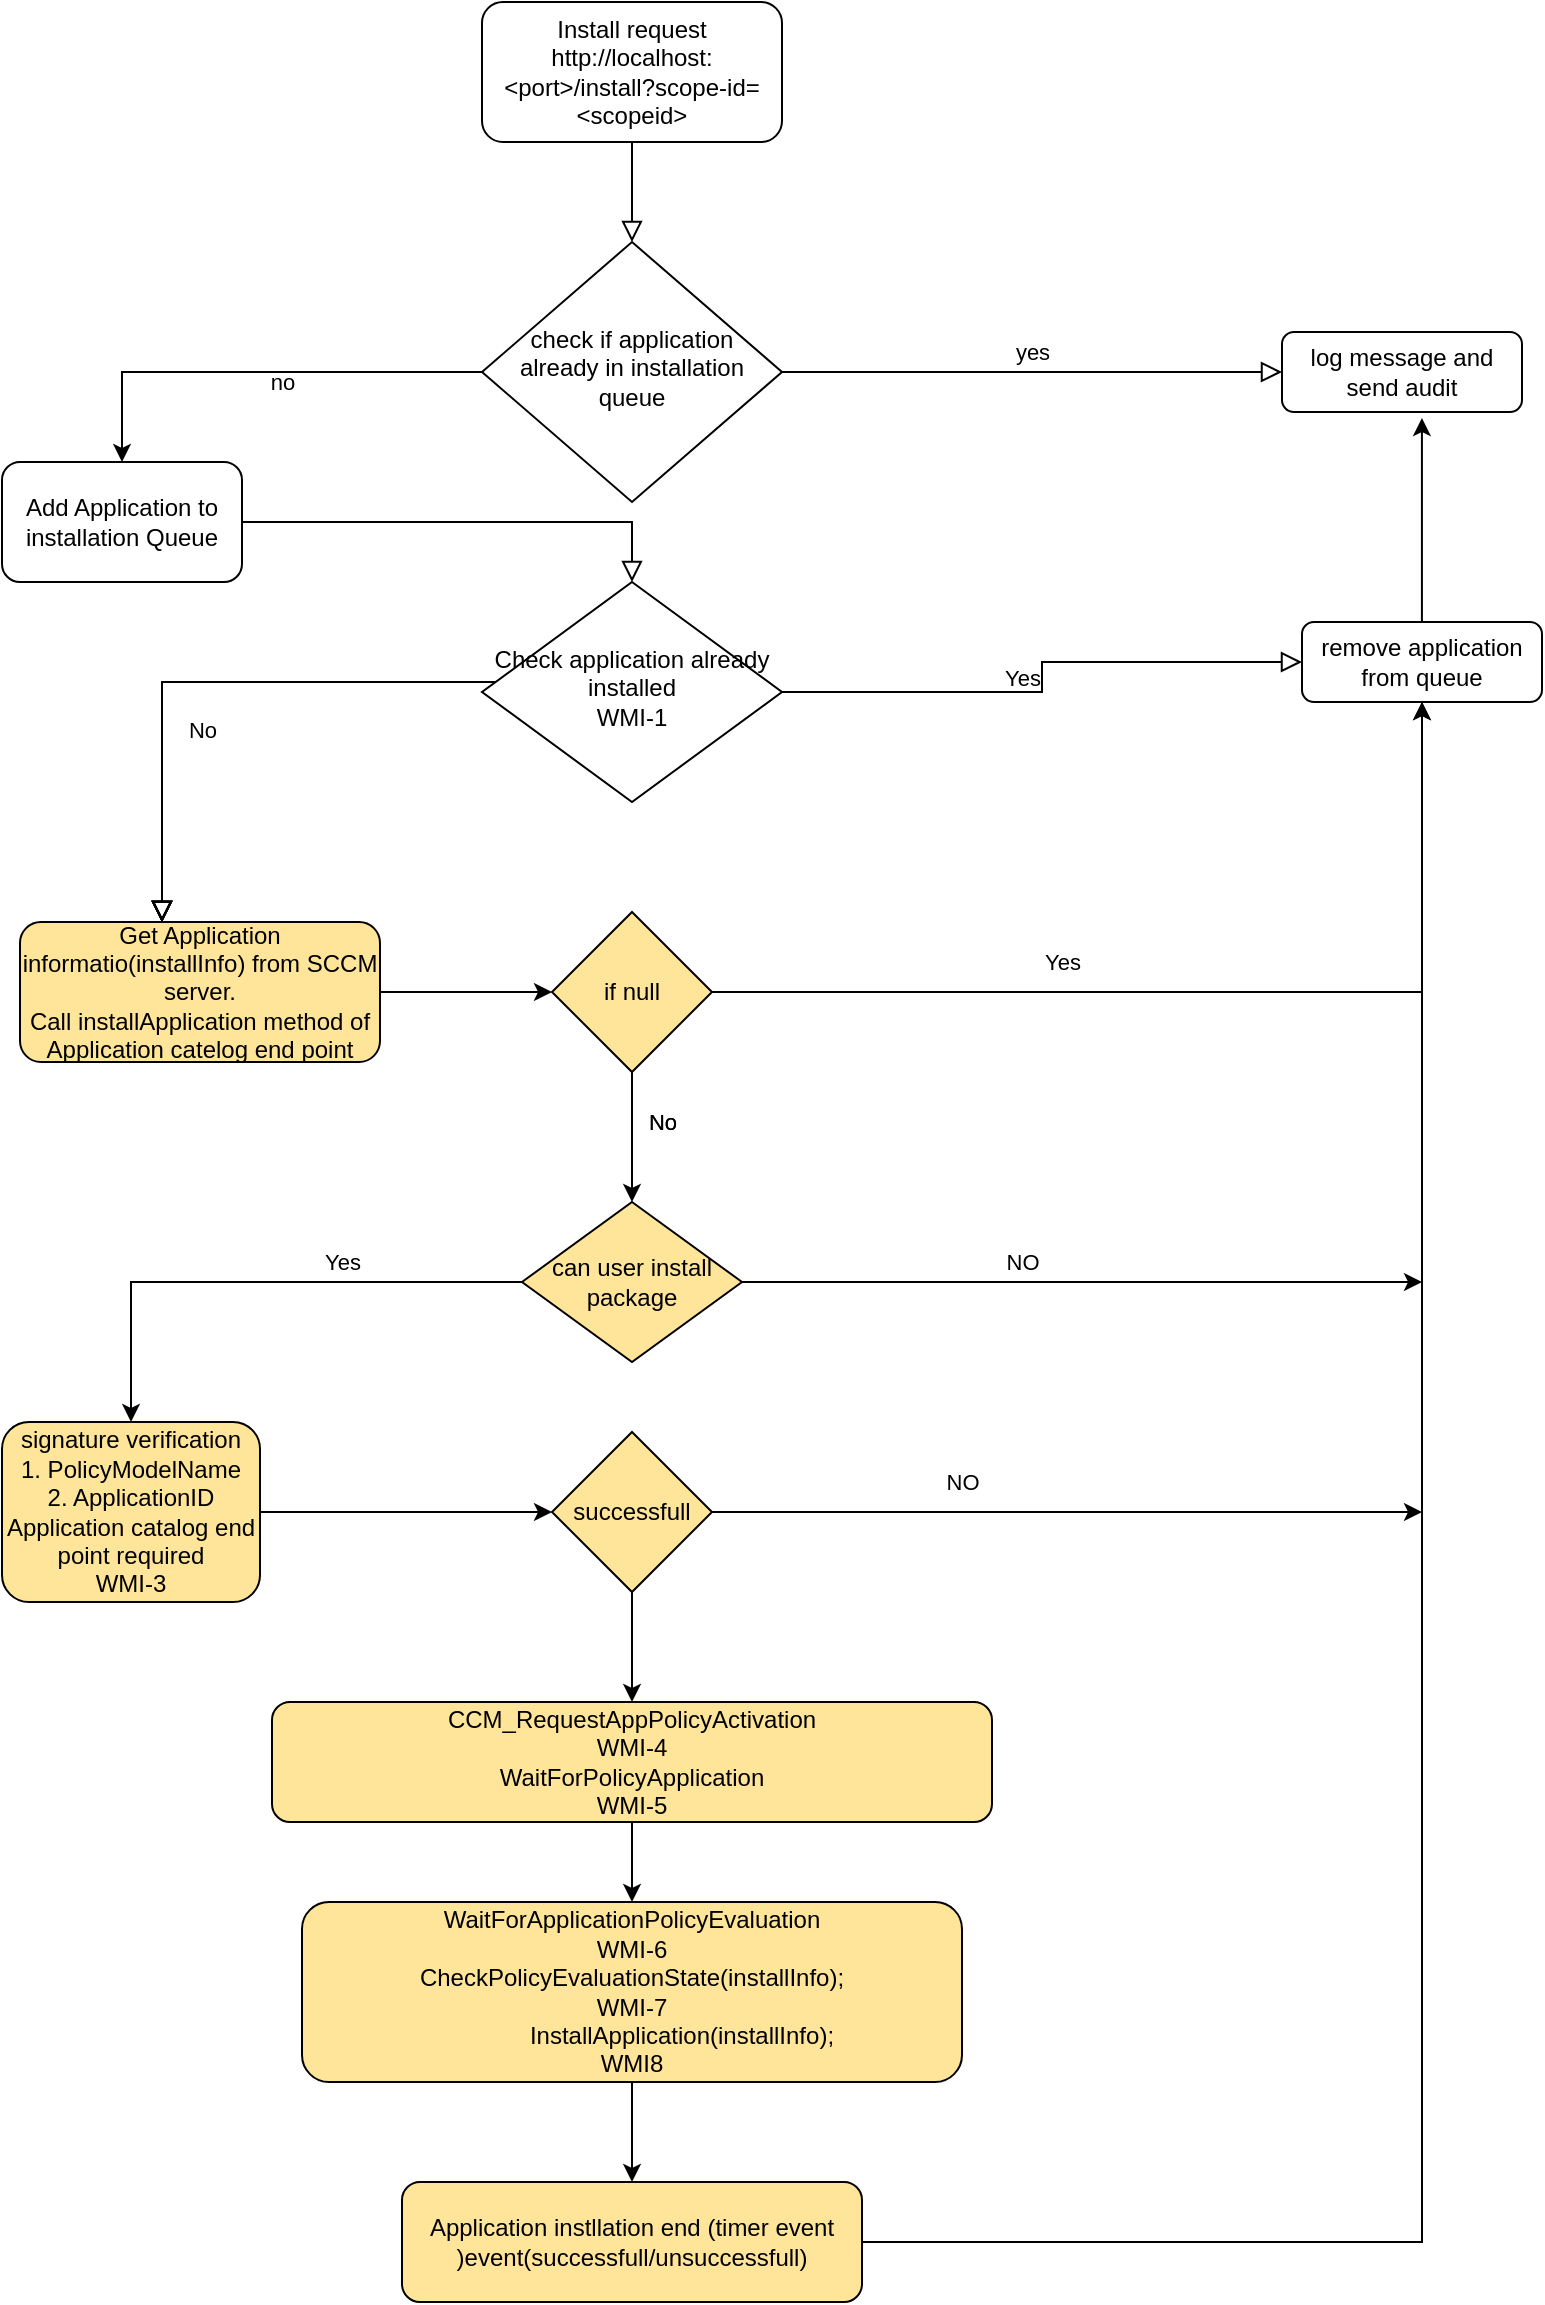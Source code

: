 <mxfile version="13.5.1" type="github">
  <diagram id="C5RBs43oDa-KdzZeNtuy" name="Page-1">
    <mxGraphModel dx="868" dy="439" grid="1" gridSize="10" guides="1" tooltips="1" connect="1" arrows="1" fold="1" page="1" pageScale="1" pageWidth="827" pageHeight="1169" math="0" shadow="0">
      <root>
        <mxCell id="WIyWlLk6GJQsqaUBKTNV-0" />
        <mxCell id="WIyWlLk6GJQsqaUBKTNV-1" parent="WIyWlLk6GJQsqaUBKTNV-0" />
        <mxCell id="WIyWlLk6GJQsqaUBKTNV-2" value="" style="rounded=0;html=1;jettySize=auto;orthogonalLoop=1;fontSize=11;endArrow=block;endFill=0;endSize=8;strokeWidth=1;shadow=0;labelBackgroundColor=none;edgeStyle=orthogonalEdgeStyle;" parent="WIyWlLk6GJQsqaUBKTNV-1" source="WIyWlLk6GJQsqaUBKTNV-3" target="WIyWlLk6GJQsqaUBKTNV-6" edge="1">
          <mxGeometry relative="1" as="geometry" />
        </mxCell>
        <mxCell id="WIyWlLk6GJQsqaUBKTNV-3" value="&lt;div&gt;Install request&lt;/div&gt;&lt;div&gt;http://localhost:&amp;lt;port&amp;gt;/install?scope-id=&amp;lt;scopeid&amp;gt;&lt;br&gt;&lt;/div&gt;" style="rounded=1;whiteSpace=wrap;html=1;fontSize=12;glass=0;strokeWidth=1;shadow=0;" parent="WIyWlLk6GJQsqaUBKTNV-1" vertex="1">
          <mxGeometry x="250" width="150" height="70" as="geometry" />
        </mxCell>
        <mxCell id="WIyWlLk6GJQsqaUBKTNV-4" value="no" style="rounded=0;html=1;jettySize=auto;orthogonalLoop=1;fontSize=11;endArrow=block;endFill=0;endSize=8;strokeWidth=1;shadow=0;labelBackgroundColor=none;edgeStyle=orthogonalEdgeStyle;exitX=1;exitY=0.5;exitDx=0;exitDy=0;" parent="WIyWlLk6GJQsqaUBKTNV-1" source="pWM3bwc5xP9ZBW1kvqXN-0" target="WIyWlLk6GJQsqaUBKTNV-10" edge="1">
          <mxGeometry x="-0.822" y="70" relative="1" as="geometry">
            <mxPoint as="offset" />
            <Array as="points">
              <mxPoint x="325" y="260" />
            </Array>
          </mxGeometry>
        </mxCell>
        <mxCell id="WIyWlLk6GJQsqaUBKTNV-5" value="yes" style="edgeStyle=orthogonalEdgeStyle;rounded=0;html=1;jettySize=auto;orthogonalLoop=1;fontSize=11;endArrow=block;endFill=0;endSize=8;strokeWidth=1;shadow=0;labelBackgroundColor=none;" parent="WIyWlLk6GJQsqaUBKTNV-1" source="WIyWlLk6GJQsqaUBKTNV-6" target="WIyWlLk6GJQsqaUBKTNV-7" edge="1">
          <mxGeometry y="10" relative="1" as="geometry">
            <mxPoint as="offset" />
          </mxGeometry>
        </mxCell>
        <mxCell id="m49f3VbfArDvr9oFj0-C-15" style="edgeStyle=orthogonalEdgeStyle;rounded=0;orthogonalLoop=1;jettySize=auto;html=1;entryX=0.5;entryY=0;entryDx=0;entryDy=0;" edge="1" parent="WIyWlLk6GJQsqaUBKTNV-1" source="WIyWlLk6GJQsqaUBKTNV-6" target="pWM3bwc5xP9ZBW1kvqXN-0">
          <mxGeometry relative="1" as="geometry" />
        </mxCell>
        <mxCell id="WIyWlLk6GJQsqaUBKTNV-6" value="check if application already in installation queue" style="rhombus;whiteSpace=wrap;html=1;shadow=0;fontFamily=Helvetica;fontSize=12;align=center;strokeWidth=1;spacing=6;spacingTop=-4;" parent="WIyWlLk6GJQsqaUBKTNV-1" vertex="1">
          <mxGeometry x="250" y="120" width="150" height="130" as="geometry" />
        </mxCell>
        <mxCell id="WIyWlLk6GJQsqaUBKTNV-7" value="log message and send audit" style="rounded=1;whiteSpace=wrap;html=1;fontSize=12;glass=0;strokeWidth=1;shadow=0;" parent="WIyWlLk6GJQsqaUBKTNV-1" vertex="1">
          <mxGeometry x="650" y="165" width="120" height="40" as="geometry" />
        </mxCell>
        <mxCell id="WIyWlLk6GJQsqaUBKTNV-8" value="No" style="rounded=0;html=1;jettySize=auto;orthogonalLoop=1;fontSize=11;endArrow=block;endFill=0;endSize=8;strokeWidth=1;shadow=0;labelBackgroundColor=none;edgeStyle=orthogonalEdgeStyle;" parent="WIyWlLk6GJQsqaUBKTNV-1" source="WIyWlLk6GJQsqaUBKTNV-10" target="WIyWlLk6GJQsqaUBKTNV-11" edge="1">
          <mxGeometry x="0.333" y="20" relative="1" as="geometry">
            <mxPoint as="offset" />
            <Array as="points">
              <mxPoint x="90" y="340" />
            </Array>
          </mxGeometry>
        </mxCell>
        <mxCell id="WIyWlLk6GJQsqaUBKTNV-9" value="Yes" style="edgeStyle=orthogonalEdgeStyle;rounded=0;html=1;jettySize=auto;orthogonalLoop=1;fontSize=11;endArrow=block;endFill=0;endSize=8;strokeWidth=1;shadow=0;labelBackgroundColor=none;" parent="WIyWlLk6GJQsqaUBKTNV-1" source="WIyWlLk6GJQsqaUBKTNV-10" target="WIyWlLk6GJQsqaUBKTNV-12" edge="1">
          <mxGeometry y="10" relative="1" as="geometry">
            <mxPoint as="offset" />
          </mxGeometry>
        </mxCell>
        <mxCell id="WIyWlLk6GJQsqaUBKTNV-10" value="&lt;div&gt;Check application already installed&lt;/div&gt;&lt;div&gt;WMI-1&lt;br&gt;&lt;/div&gt;" style="rhombus;whiteSpace=wrap;html=1;shadow=0;fontFamily=Helvetica;fontSize=12;align=center;strokeWidth=1;spacing=6;spacingTop=-4;" parent="WIyWlLk6GJQsqaUBKTNV-1" vertex="1">
          <mxGeometry x="250" y="290" width="150" height="110" as="geometry" />
        </mxCell>
        <mxCell id="m49f3VbfArDvr9oFj0-C-2" value="" style="edgeStyle=orthogonalEdgeStyle;rounded=0;orthogonalLoop=1;jettySize=auto;html=1;" edge="1" parent="WIyWlLk6GJQsqaUBKTNV-1" source="WIyWlLk6GJQsqaUBKTNV-11" target="pWM3bwc5xP9ZBW1kvqXN-1">
          <mxGeometry relative="1" as="geometry" />
        </mxCell>
        <mxCell id="WIyWlLk6GJQsqaUBKTNV-11" value="&lt;div&gt;Get Application informatio(installInfo) from SCCM server.&lt;/div&gt;&lt;div&gt;Call installApplication method of Application catelog end point&lt;br&gt;&lt;/div&gt;" style="rounded=1;whiteSpace=wrap;html=1;fontSize=12;glass=0;strokeWidth=1;shadow=0;fillColor=#FFE599;" parent="WIyWlLk6GJQsqaUBKTNV-1" vertex="1">
          <mxGeometry x="19" y="460" width="180" height="70" as="geometry" />
        </mxCell>
        <mxCell id="pWM3bwc5xP9ZBW1kvqXN-3" style="edgeStyle=orthogonalEdgeStyle;rounded=0;orthogonalLoop=1;jettySize=auto;html=1;entryX=0.583;entryY=1.075;entryDx=0;entryDy=0;entryPerimeter=0;" parent="WIyWlLk6GJQsqaUBKTNV-1" source="WIyWlLk6GJQsqaUBKTNV-12" target="WIyWlLk6GJQsqaUBKTNV-7" edge="1">
          <mxGeometry relative="1" as="geometry" />
        </mxCell>
        <mxCell id="WIyWlLk6GJQsqaUBKTNV-12" value="remove application from queue" style="rounded=1;whiteSpace=wrap;html=1;fontSize=12;glass=0;strokeWidth=1;shadow=0;" parent="WIyWlLk6GJQsqaUBKTNV-1" vertex="1">
          <mxGeometry x="660" y="310" width="120" height="40" as="geometry" />
        </mxCell>
        <mxCell id="pWM3bwc5xP9ZBW1kvqXN-0" value="Add Application to installation Queue" style="rounded=1;whiteSpace=wrap;html=1;" parent="WIyWlLk6GJQsqaUBKTNV-1" vertex="1">
          <mxGeometry x="10" y="230" width="120" height="60" as="geometry" />
        </mxCell>
        <mxCell id="pWM3bwc5xP9ZBW1kvqXN-2" style="edgeStyle=orthogonalEdgeStyle;rounded=0;orthogonalLoop=1;jettySize=auto;html=1;entryX=0.5;entryY=1;entryDx=0;entryDy=0;" parent="WIyWlLk6GJQsqaUBKTNV-1" source="pWM3bwc5xP9ZBW1kvqXN-1" target="WIyWlLk6GJQsqaUBKTNV-12" edge="1">
          <mxGeometry relative="1" as="geometry" />
        </mxCell>
        <mxCell id="m49f3VbfArDvr9oFj0-C-5" value="" style="edgeStyle=orthogonalEdgeStyle;rounded=0;orthogonalLoop=1;jettySize=auto;html=1;" edge="1" parent="WIyWlLk6GJQsqaUBKTNV-1" source="pWM3bwc5xP9ZBW1kvqXN-1" target="pWM3bwc5xP9ZBW1kvqXN-4">
          <mxGeometry relative="1" as="geometry" />
        </mxCell>
        <mxCell id="pWM3bwc5xP9ZBW1kvqXN-1" value="if null " style="rhombus;whiteSpace=wrap;html=1;fillColor=#FFE599;" parent="WIyWlLk6GJQsqaUBKTNV-1" vertex="1">
          <mxGeometry x="285" y="455" width="80" height="80" as="geometry" />
        </mxCell>
        <mxCell id="m49f3VbfArDvr9oFj0-C-8" style="edgeStyle=orthogonalEdgeStyle;rounded=0;orthogonalLoop=1;jettySize=auto;html=1;" edge="1" parent="WIyWlLk6GJQsqaUBKTNV-1" source="pWM3bwc5xP9ZBW1kvqXN-4" target="pWM3bwc5xP9ZBW1kvqXN-5">
          <mxGeometry relative="1" as="geometry" />
        </mxCell>
        <mxCell id="m49f3VbfArDvr9oFj0-C-24" style="edgeStyle=orthogonalEdgeStyle;rounded=0;orthogonalLoop=1;jettySize=auto;html=1;" edge="1" parent="WIyWlLk6GJQsqaUBKTNV-1" source="pWM3bwc5xP9ZBW1kvqXN-4">
          <mxGeometry relative="1" as="geometry">
            <mxPoint x="720" y="640" as="targetPoint" />
          </mxGeometry>
        </mxCell>
        <mxCell id="pWM3bwc5xP9ZBW1kvqXN-4" value="can user install package" style="rhombus;whiteSpace=wrap;html=1;fillColor=#FFE599;" parent="WIyWlLk6GJQsqaUBKTNV-1" vertex="1">
          <mxGeometry x="270" y="600" width="110" height="80" as="geometry" />
        </mxCell>
        <mxCell id="m49f3VbfArDvr9oFj0-C-9" style="edgeStyle=orthogonalEdgeStyle;rounded=0;orthogonalLoop=1;jettySize=auto;html=1;entryX=0;entryY=0.5;entryDx=0;entryDy=0;" edge="1" parent="WIyWlLk6GJQsqaUBKTNV-1" source="pWM3bwc5xP9ZBW1kvqXN-5" target="pWM3bwc5xP9ZBW1kvqXN-6">
          <mxGeometry relative="1" as="geometry" />
        </mxCell>
        <mxCell id="pWM3bwc5xP9ZBW1kvqXN-5" value="&lt;div&gt;signature verification&lt;/div&gt;&lt;div&gt;1. PolicyModelName&lt;/div&gt;&lt;div&gt;2. ApplicationID&lt;/div&gt;&lt;div&gt;Application catalog end point required &lt;br&gt;&lt;/div&gt;&lt;div&gt;WMI-3&lt;br&gt;&lt;/div&gt;" style="rounded=1;whiteSpace=wrap;html=1;fillColor=#FFE599;" parent="WIyWlLk6GJQsqaUBKTNV-1" vertex="1">
          <mxGeometry x="10" y="710" width="129" height="90" as="geometry" />
        </mxCell>
        <mxCell id="m49f3VbfArDvr9oFj0-C-12" value="" style="edgeStyle=orthogonalEdgeStyle;rounded=0;orthogonalLoop=1;jettySize=auto;html=1;" edge="1" parent="WIyWlLk6GJQsqaUBKTNV-1" source="pWM3bwc5xP9ZBW1kvqXN-6" target="pWM3bwc5xP9ZBW1kvqXN-7">
          <mxGeometry relative="1" as="geometry" />
        </mxCell>
        <mxCell id="m49f3VbfArDvr9oFj0-C-31" style="edgeStyle=orthogonalEdgeStyle;rounded=0;orthogonalLoop=1;jettySize=auto;html=1;" edge="1" parent="WIyWlLk6GJQsqaUBKTNV-1" source="pWM3bwc5xP9ZBW1kvqXN-6">
          <mxGeometry relative="1" as="geometry">
            <mxPoint x="720" y="755" as="targetPoint" />
          </mxGeometry>
        </mxCell>
        <mxCell id="pWM3bwc5xP9ZBW1kvqXN-6" value="successfull" style="rhombus;whiteSpace=wrap;html=1;fillColor=#FFE599;" parent="WIyWlLk6GJQsqaUBKTNV-1" vertex="1">
          <mxGeometry x="285" y="715" width="80" height="80" as="geometry" />
        </mxCell>
        <mxCell id="m49f3VbfArDvr9oFj0-C-13" value="" style="edgeStyle=orthogonalEdgeStyle;rounded=0;orthogonalLoop=1;jettySize=auto;html=1;" edge="1" parent="WIyWlLk6GJQsqaUBKTNV-1" source="pWM3bwc5xP9ZBW1kvqXN-7" target="pWM3bwc5xP9ZBW1kvqXN-8">
          <mxGeometry relative="1" as="geometry" />
        </mxCell>
        <mxCell id="pWM3bwc5xP9ZBW1kvqXN-7" value="&lt;div&gt;CCM_RequestAppPolicyActivation &lt;br&gt;&lt;/div&gt;&lt;div&gt;WMI-4&lt;br&gt;&lt;/div&gt;&lt;div&gt;WaitForPolicyApplication&lt;/div&gt;&lt;div&gt;WMI-5&lt;br&gt;&lt;/div&gt;" style="rounded=1;whiteSpace=wrap;html=1;fillColor=#FFE599;" parent="WIyWlLk6GJQsqaUBKTNV-1" vertex="1">
          <mxGeometry x="145" y="850" width="360" height="60" as="geometry" />
        </mxCell>
        <mxCell id="m49f3VbfArDvr9oFj0-C-14" value="" style="edgeStyle=orthogonalEdgeStyle;rounded=0;orthogonalLoop=1;jettySize=auto;html=1;" edge="1" parent="WIyWlLk6GJQsqaUBKTNV-1" source="pWM3bwc5xP9ZBW1kvqXN-8" target="m49f3VbfArDvr9oFj0-C-0">
          <mxGeometry relative="1" as="geometry" />
        </mxCell>
        <mxCell id="pWM3bwc5xP9ZBW1kvqXN-8" value="&lt;div&gt;WaitForApplicationPolicyEvaluation&lt;/div&gt;&lt;div&gt;WMI-6&lt;br&gt;&lt;/div&gt;&lt;div&gt;CheckPolicyEvaluationState(installInfo);&lt;/div&gt;&lt;div&gt;WMI-7&lt;/div&gt;&lt;div&gt; &amp;nbsp;&amp;nbsp;&amp;nbsp;&amp;nbsp;&amp;nbsp;&amp;nbsp;&amp;nbsp;&amp;nbsp;&amp;nbsp;&amp;nbsp;&amp;nbsp;&amp;nbsp;&amp;nbsp;&amp;nbsp; InstallApplication(installInfo);&lt;/div&gt;&lt;div&gt;WMI8&lt;br&gt;&lt;/div&gt;" style="rounded=1;whiteSpace=wrap;html=1;fillColor=#FFE599;" parent="WIyWlLk6GJQsqaUBKTNV-1" vertex="1">
          <mxGeometry x="160" y="950" width="330" height="90" as="geometry" />
        </mxCell>
        <mxCell id="m49f3VbfArDvr9oFj0-C-1" style="edgeStyle=orthogonalEdgeStyle;rounded=0;orthogonalLoop=1;jettySize=auto;html=1;entryX=0.5;entryY=1;entryDx=0;entryDy=0;" edge="1" parent="WIyWlLk6GJQsqaUBKTNV-1" source="m49f3VbfArDvr9oFj0-C-0" target="WIyWlLk6GJQsqaUBKTNV-12">
          <mxGeometry relative="1" as="geometry">
            <mxPoint x="720" y="360" as="targetPoint" />
            <Array as="points">
              <mxPoint x="720" y="1120" />
            </Array>
          </mxGeometry>
        </mxCell>
        <mxCell id="m49f3VbfArDvr9oFj0-C-0" value="Application instllation end (timer event )event(successfull/unsuccessfull)" style="rounded=1;whiteSpace=wrap;html=1;fillColor=#FFE599;" vertex="1" parent="WIyWlLk6GJQsqaUBKTNV-1">
          <mxGeometry x="210" y="1090" width="230" height="60" as="geometry" />
        </mxCell>
        <mxCell id="m49f3VbfArDvr9oFj0-C-16" value="Yes" style="rounded=0;html=1;jettySize=auto;orthogonalLoop=1;fontSize=11;endArrow=block;endFill=0;endSize=8;strokeWidth=1;shadow=0;labelBackgroundColor=none;edgeStyle=orthogonalEdgeStyle;" edge="1" parent="WIyWlLk6GJQsqaUBKTNV-1">
          <mxGeometry x="1" y="450" relative="1" as="geometry">
            <mxPoint y="20" as="offset" />
            <Array as="points">
              <mxPoint x="90" y="340" />
            </Array>
            <mxPoint x="256.818" y="340" as="sourcePoint" />
            <mxPoint x="90" y="460" as="targetPoint" />
          </mxGeometry>
        </mxCell>
        <mxCell id="m49f3VbfArDvr9oFj0-C-23" value="No" style="rounded=0;html=1;jettySize=auto;orthogonalLoop=1;fontSize=11;endArrow=block;endFill=0;endSize=8;strokeWidth=1;shadow=0;labelBackgroundColor=none;edgeStyle=orthogonalEdgeStyle;" edge="1" parent="WIyWlLk6GJQsqaUBKTNV-1">
          <mxGeometry x="1" y="269" relative="1" as="geometry">
            <mxPoint x="-19" y="100" as="offset" />
            <Array as="points">
              <mxPoint x="90" y="340" />
            </Array>
            <mxPoint x="256.818" y="340" as="sourcePoint" />
            <mxPoint x="90" y="460" as="targetPoint" />
          </mxGeometry>
        </mxCell>
        <mxCell id="m49f3VbfArDvr9oFj0-C-25" value="No" style="rounded=0;html=1;jettySize=auto;orthogonalLoop=1;fontSize=11;endArrow=block;endFill=0;endSize=8;strokeWidth=1;shadow=0;labelBackgroundColor=none;edgeStyle=orthogonalEdgeStyle;" edge="1" parent="WIyWlLk6GJQsqaUBKTNV-1">
          <mxGeometry x="1" y="269" relative="1" as="geometry">
            <mxPoint x="-19" y="100" as="offset" />
            <Array as="points">
              <mxPoint x="90" y="340" />
            </Array>
            <mxPoint x="256.818" y="340" as="sourcePoint" />
            <mxPoint x="90" y="460" as="targetPoint" />
          </mxGeometry>
        </mxCell>
        <mxCell id="m49f3VbfArDvr9oFj0-C-27" value="NO" style="rounded=0;html=1;jettySize=auto;orthogonalLoop=1;fontSize=11;endArrow=block;endFill=0;endSize=8;strokeWidth=1;shadow=0;labelBackgroundColor=none;edgeStyle=orthogonalEdgeStyle;" edge="1" parent="WIyWlLk6GJQsqaUBKTNV-1">
          <mxGeometry x="1" y="462" relative="1" as="geometry">
            <mxPoint x="-32" y="170" as="offset" />
            <Array as="points">
              <mxPoint x="90" y="340" />
            </Array>
            <mxPoint x="256.818" y="340" as="sourcePoint" />
            <mxPoint x="90" y="460" as="targetPoint" />
          </mxGeometry>
        </mxCell>
        <mxCell id="m49f3VbfArDvr9oFj0-C-28" value="Yes" style="rounded=0;html=1;jettySize=auto;orthogonalLoop=1;fontSize=11;endArrow=block;endFill=0;endSize=8;strokeWidth=1;shadow=0;labelBackgroundColor=none;edgeStyle=orthogonalEdgeStyle;" edge="1" parent="WIyWlLk6GJQsqaUBKTNV-1">
          <mxGeometry x="1" y="192" relative="1" as="geometry">
            <mxPoint x="-102" y="170" as="offset" />
            <Array as="points">
              <mxPoint x="90" y="340" />
            </Array>
            <mxPoint x="256.818" y="340" as="sourcePoint" />
            <mxPoint x="90" y="460" as="targetPoint" />
          </mxGeometry>
        </mxCell>
        <mxCell id="m49f3VbfArDvr9oFj0-C-29" value="NO" style="rounded=0;html=1;jettySize=auto;orthogonalLoop=1;fontSize=11;endArrow=block;endFill=0;endSize=8;strokeWidth=1;shadow=0;labelBackgroundColor=none;edgeStyle=orthogonalEdgeStyle;" edge="1" parent="WIyWlLk6GJQsqaUBKTNV-1">
          <mxGeometry x="1" y="488" relative="1" as="geometry">
            <mxPoint x="-88" y="280" as="offset" />
            <Array as="points">
              <mxPoint x="90" y="340" />
            </Array>
            <mxPoint x="256.818" y="340" as="sourcePoint" />
            <mxPoint x="90" y="460" as="targetPoint" />
          </mxGeometry>
        </mxCell>
      </root>
    </mxGraphModel>
  </diagram>
</mxfile>
